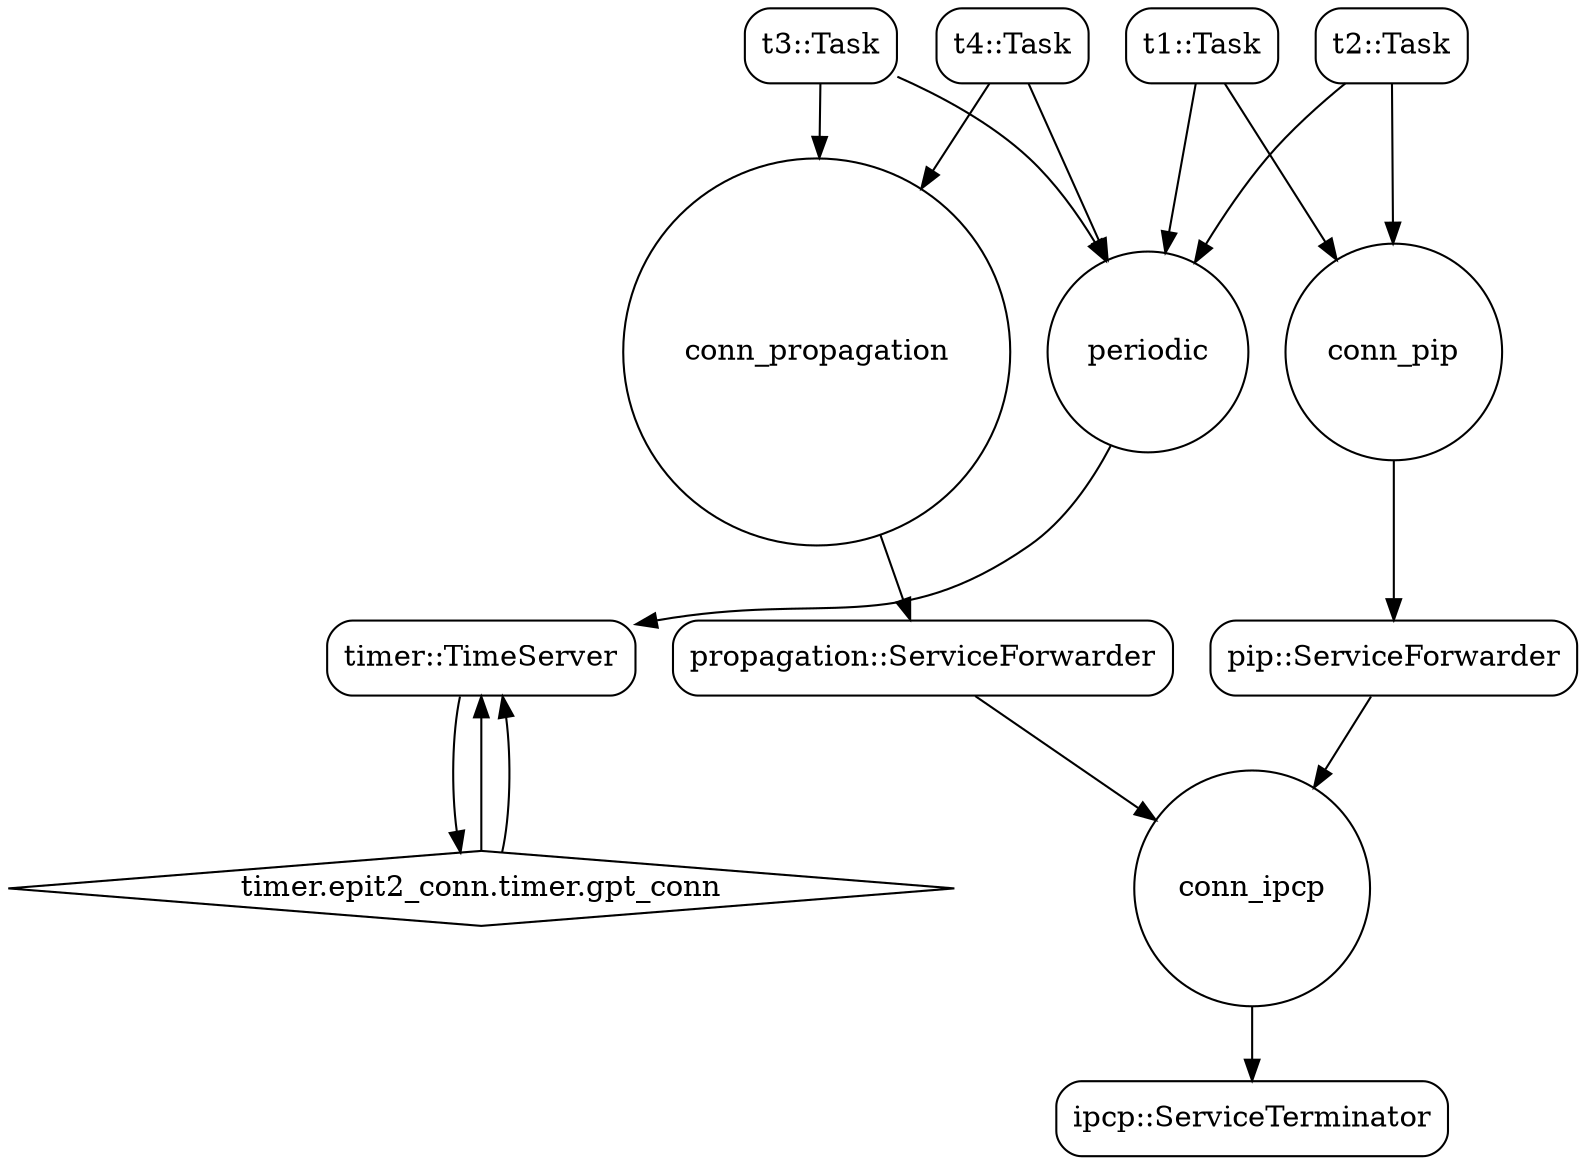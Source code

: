 

digraph {

    "timer" [label="timer::TimeServer", shape=box,style=rounded];

    "t1" [label="t1::Task", shape=box,style=rounded];

    "t2" [label="t2::Task", shape=box,style=rounded];

    "t3" [label="t3::Task", shape=box,style=rounded];

    "t4" [label="t4::Task", shape=box,style=rounded];

    "pip" [label="pip::ServiceForwarder", shape=box,style=rounded];

    "propagation" [label="propagation::ServiceForwarder", shape=box,style=rounded];

    "ipcp" [label="ipcp::ServiceTerminator", shape=box,style=rounded];



    
        "conn_pip" [shape=circle];
        
            "t1" -> "conn_pip";
        
            "t2" -> "conn_pip";
        
        
            "conn_pip" -> "pip";
        
    

    
        "conn_propagation" [shape=circle];
        
            "t3" -> "conn_propagation";
        
            "t4" -> "conn_propagation";
        
        
            "conn_propagation" -> "propagation";
        
    

    
        "conn_ipcp" [shape=circle];
        
            "pip" -> "conn_ipcp";
        
            "propagation" -> "conn_ipcp";
        
        
            "conn_ipcp" -> "ipcp";
        
    

    
        "periodic" [shape=circle];
        
            "t1" -> "periodic";
        
            "t2" -> "periodic";
        
            "t3" -> "periodic";
        
            "t4" -> "periodic";
        
        
            "periodic" -> "timer";
        
    

    
        "timer.epit2_conn.timer.gpt_conn" [shape=diamond];
        
            "timer" -> "timer.epit2_conn.timer.gpt_conn";
        
        
            "timer.epit2_conn.timer.gpt_conn" -> "timer";
        
            "timer.epit2_conn.timer.gpt_conn" -> "timer";
        
    

}